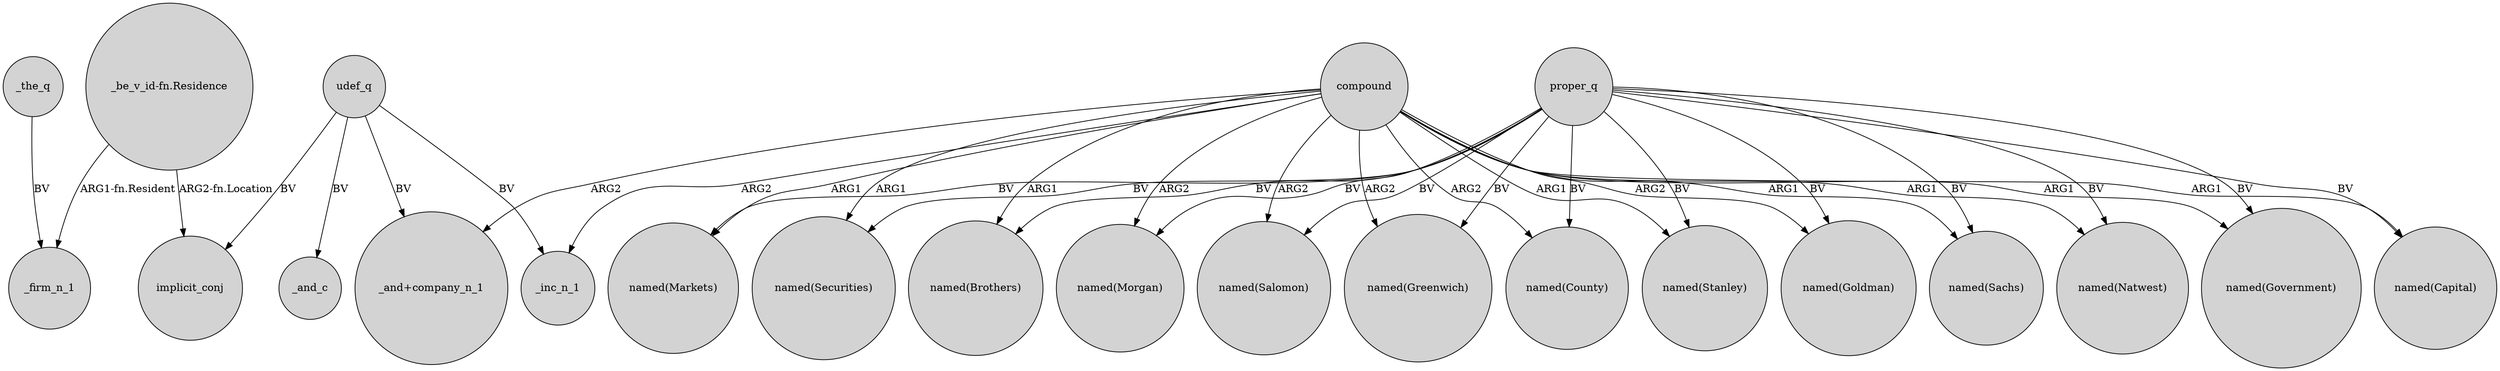 digraph {
	node [shape=circle style=filled]
	proper_q -> "named(Government)" [label=BV]
	compound -> "named(Goldman)" [label=ARG2]
	proper_q -> "named(Sachs)" [label=BV]
	compound -> "named(Natwest)" [label=ARG1]
	proper_q -> "named(Securities)" [label=BV]
	compound -> "named(Sachs)" [label=ARG1]
	compound -> "_and+company_n_1" [label=ARG2]
	compound -> "named(Salomon)" [label=ARG2]
	"_be_v_id-fn.Residence" -> implicit_conj [label="ARG2-fn.Location"]
	proper_q -> "named(Capital)" [label=BV]
	proper_q -> "named(Stanley)" [label=BV]
	proper_q -> "named(Goldman)" [label=BV]
	udef_q -> _and_c [label=BV]
	proper_q -> "named(Natwest)" [label=BV]
	compound -> "named(Securities)" [label=ARG1]
	udef_q -> _inc_n_1 [label=BV]
	compound -> _inc_n_1 [label=ARG2]
	_the_q -> _firm_n_1 [label=BV]
	compound -> "named(Brothers)" [label=ARG1]
	compound -> "named(Morgan)" [label=ARG2]
	proper_q -> "named(Greenwich)" [label=BV]
	compound -> "named(Markets)" [label=ARG1]
	proper_q -> "named(Brothers)" [label=BV]
	proper_q -> "named(Salomon)" [label=BV]
	proper_q -> "named(Markets)" [label=BV]
	compound -> "named(Greenwich)" [label=ARG2]
	udef_q -> "_and+company_n_1" [label=BV]
	proper_q -> "named(Morgan)" [label=BV]
	compound -> "named(County)" [label=ARG2]
	compound -> "named(Stanley)" [label=ARG1]
	"_be_v_id-fn.Residence" -> _firm_n_1 [label="ARG1-fn.Resident"]
	compound -> "named(Capital)" [label=ARG1]
	proper_q -> "named(County)" [label=BV]
	udef_q -> implicit_conj [label=BV]
	compound -> "named(Government)" [label=ARG1]
}
